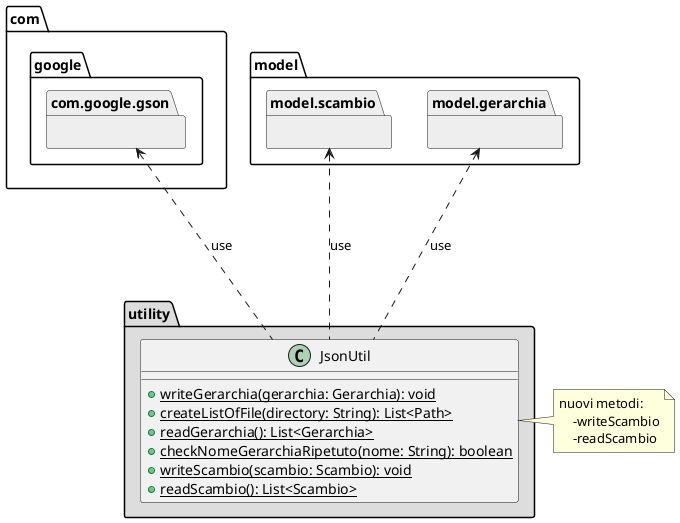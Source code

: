 @startuml utility

package com.google.gson #EEEEEE{}

package model.gerarchia #EEEEEE{}

package model.scambio #EEEEEE{}

package "utility" #DDDDDD{
    
    class JsonUtil{
        +{static} writeGerarchia(gerarchia: Gerarchia): void
        +{static} createListOfFile(directory: String): List<Path>
        +{static} readGerarchia(): List<Gerarchia>
        +{static} checkNomeGerarchiaRipetuto(nome: String): boolean
        +{static} writeScambio(scambio: Scambio): void
        +{static} readScambio(): List<Scambio>
    }

    JsonUtil -up..> com.google.gson: use
    JsonUtil -up..> model.gerarchia: use
    JsonUtil -up..> model.scambio: use

}
note right of JsonUtil
nuovi metodi: 
    -writeScambio
    -readScambio
end note




@enduml